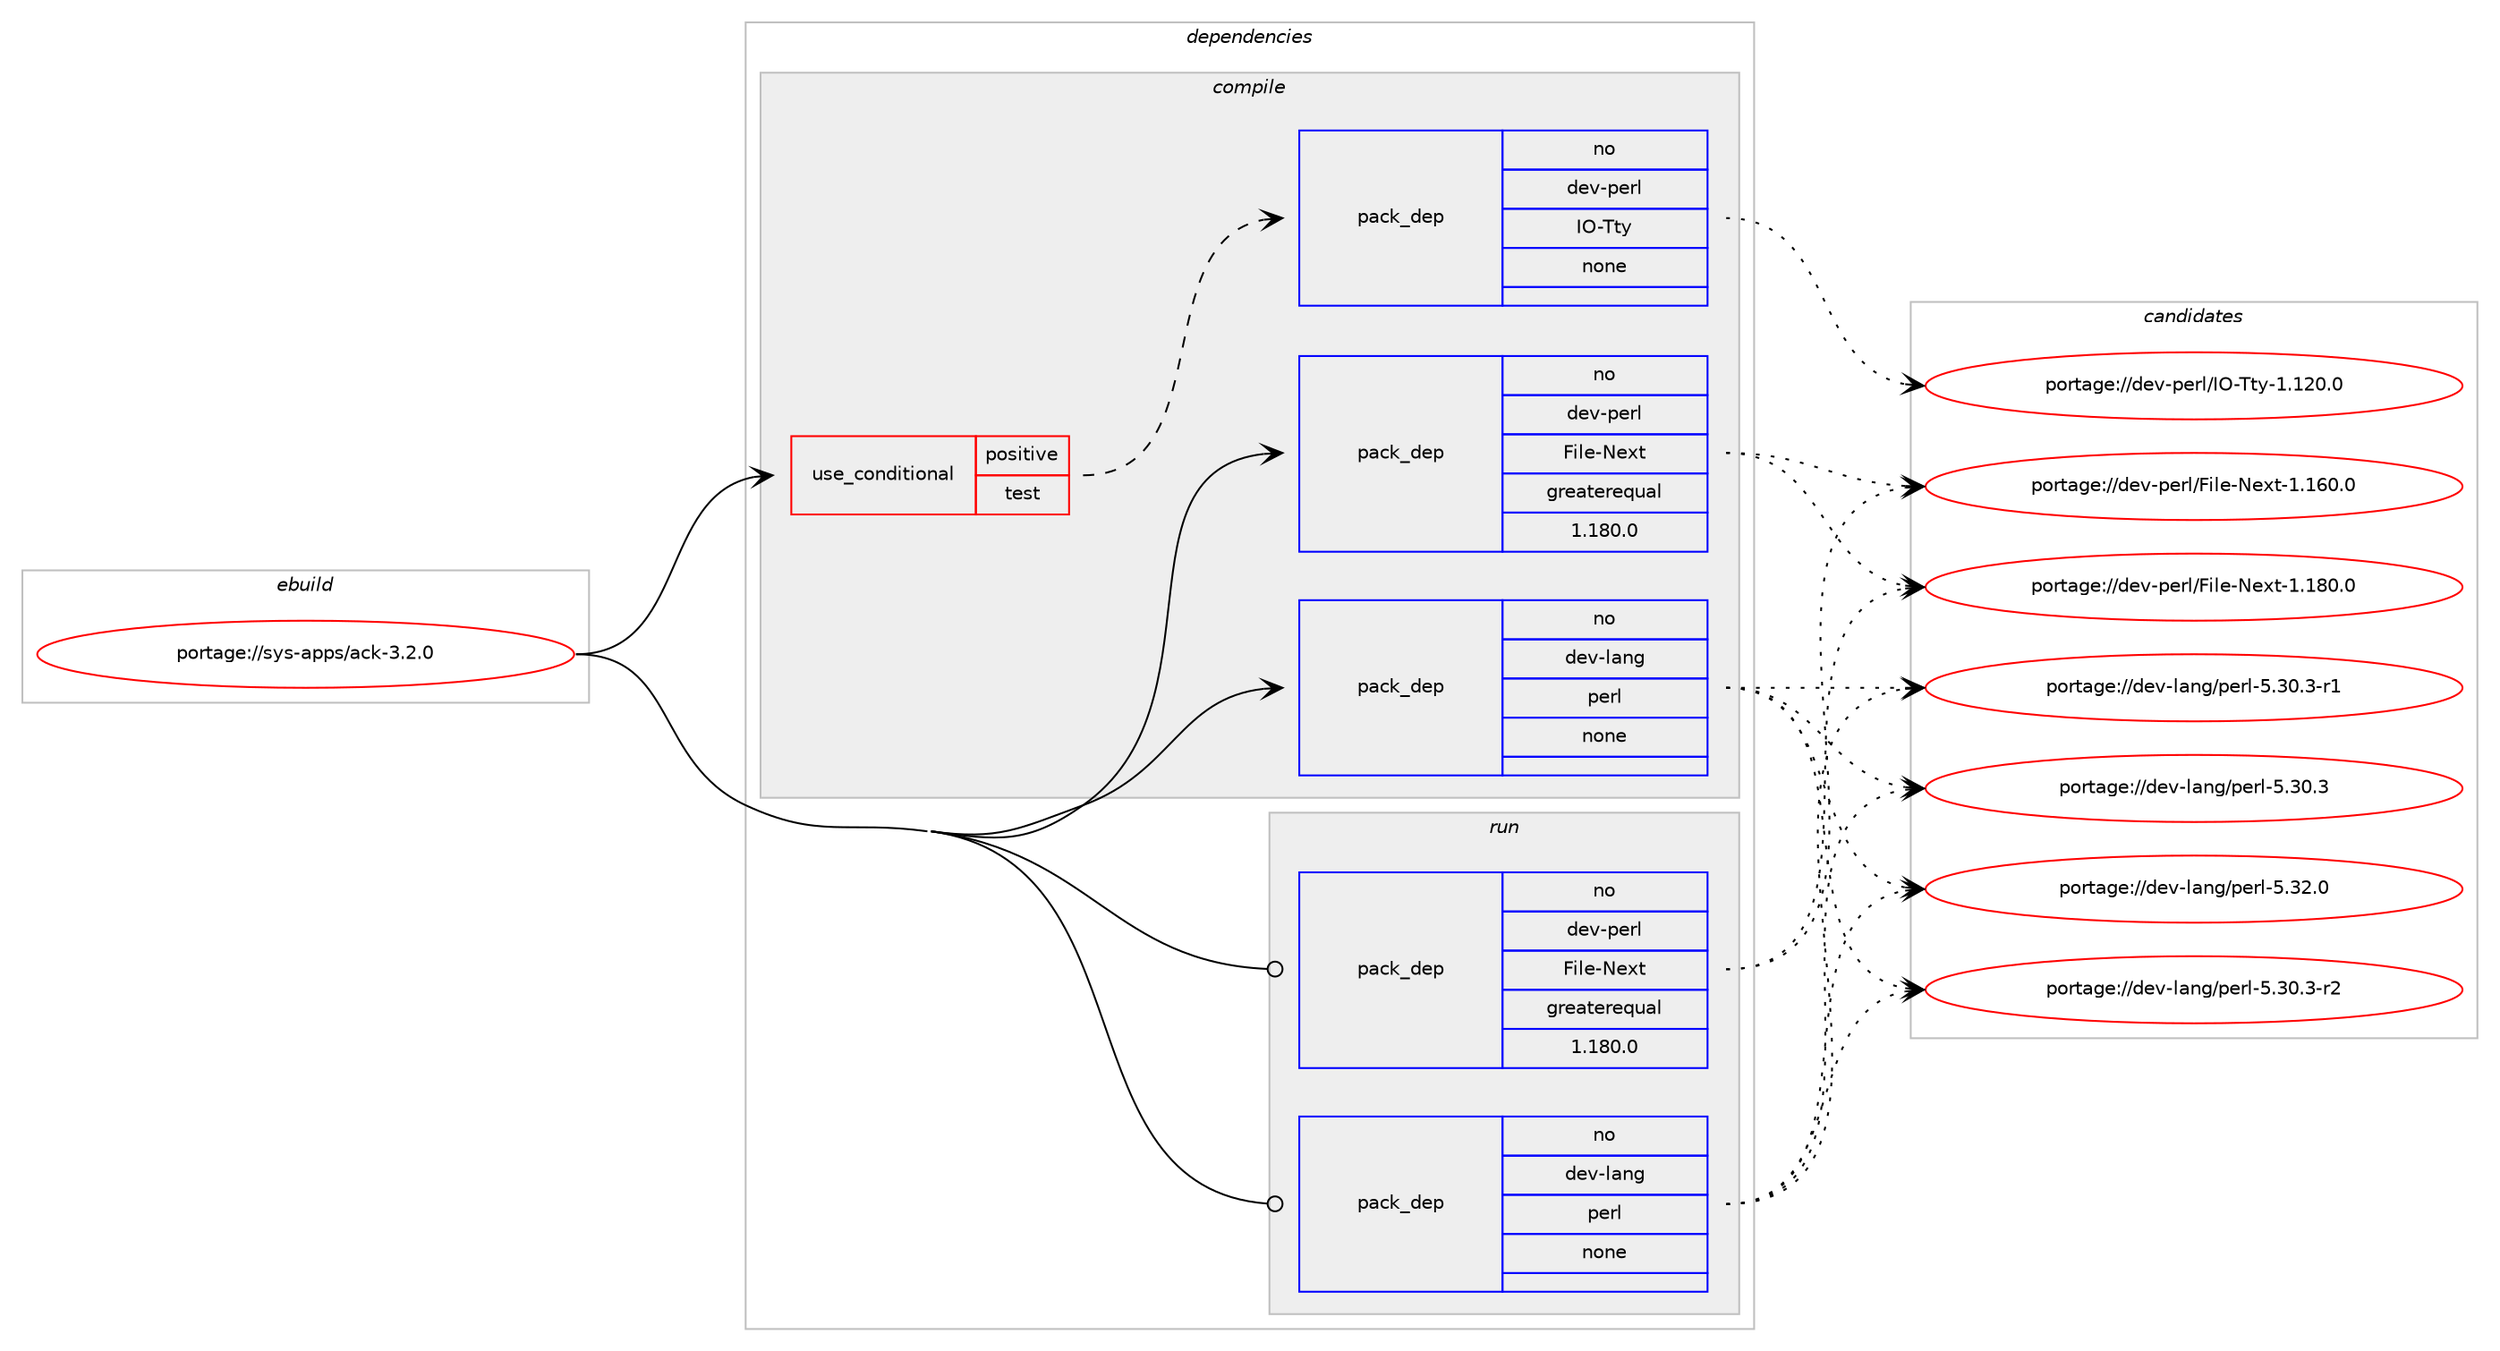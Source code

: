 digraph prolog {

# *************
# Graph options
# *************

newrank=true;
concentrate=true;
compound=true;
graph [rankdir=LR,fontname=Helvetica,fontsize=10,ranksep=1.5];#, ranksep=2.5, nodesep=0.2];
edge  [arrowhead=vee];
node  [fontname=Helvetica,fontsize=10];

# **********
# The ebuild
# **********

subgraph cluster_leftcol {
color=gray;
rank=same;
label=<<i>ebuild</i>>;
id [label="portage://sys-apps/ack-3.2.0", color=red, width=4, href="../sys-apps/ack-3.2.0.svg"];
}

# ****************
# The dependencies
# ****************

subgraph cluster_midcol {
color=gray;
label=<<i>dependencies</i>>;
subgraph cluster_compile {
fillcolor="#eeeeee";
style=filled;
label=<<i>compile</i>>;
subgraph cond386 {
dependency2871 [label=<<TABLE BORDER="0" CELLBORDER="1" CELLSPACING="0" CELLPADDING="4"><TR><TD ROWSPAN="3" CELLPADDING="10">use_conditional</TD></TR><TR><TD>positive</TD></TR><TR><TD>test</TD></TR></TABLE>>, shape=none, color=red];
subgraph pack2424 {
dependency2872 [label=<<TABLE BORDER="0" CELLBORDER="1" CELLSPACING="0" CELLPADDING="4" WIDTH="220"><TR><TD ROWSPAN="6" CELLPADDING="30">pack_dep</TD></TR><TR><TD WIDTH="110">no</TD></TR><TR><TD>dev-perl</TD></TR><TR><TD>IO-Tty</TD></TR><TR><TD>none</TD></TR><TR><TD></TD></TR></TABLE>>, shape=none, color=blue];
}
dependency2871:e -> dependency2872:w [weight=20,style="dashed",arrowhead="vee"];
}
id:e -> dependency2871:w [weight=20,style="solid",arrowhead="vee"];
subgraph pack2425 {
dependency2873 [label=<<TABLE BORDER="0" CELLBORDER="1" CELLSPACING="0" CELLPADDING="4" WIDTH="220"><TR><TD ROWSPAN="6" CELLPADDING="30">pack_dep</TD></TR><TR><TD WIDTH="110">no</TD></TR><TR><TD>dev-lang</TD></TR><TR><TD>perl</TD></TR><TR><TD>none</TD></TR><TR><TD></TD></TR></TABLE>>, shape=none, color=blue];
}
id:e -> dependency2873:w [weight=20,style="solid",arrowhead="vee"];
subgraph pack2426 {
dependency2874 [label=<<TABLE BORDER="0" CELLBORDER="1" CELLSPACING="0" CELLPADDING="4" WIDTH="220"><TR><TD ROWSPAN="6" CELLPADDING="30">pack_dep</TD></TR><TR><TD WIDTH="110">no</TD></TR><TR><TD>dev-perl</TD></TR><TR><TD>File-Next</TD></TR><TR><TD>greaterequal</TD></TR><TR><TD>1.180.0</TD></TR></TABLE>>, shape=none, color=blue];
}
id:e -> dependency2874:w [weight=20,style="solid",arrowhead="vee"];
}
subgraph cluster_compileandrun {
fillcolor="#eeeeee";
style=filled;
label=<<i>compile and run</i>>;
}
subgraph cluster_run {
fillcolor="#eeeeee";
style=filled;
label=<<i>run</i>>;
subgraph pack2427 {
dependency2875 [label=<<TABLE BORDER="0" CELLBORDER="1" CELLSPACING="0" CELLPADDING="4" WIDTH="220"><TR><TD ROWSPAN="6" CELLPADDING="30">pack_dep</TD></TR><TR><TD WIDTH="110">no</TD></TR><TR><TD>dev-lang</TD></TR><TR><TD>perl</TD></TR><TR><TD>none</TD></TR><TR><TD></TD></TR></TABLE>>, shape=none, color=blue];
}
id:e -> dependency2875:w [weight=20,style="solid",arrowhead="odot"];
subgraph pack2428 {
dependency2876 [label=<<TABLE BORDER="0" CELLBORDER="1" CELLSPACING="0" CELLPADDING="4" WIDTH="220"><TR><TD ROWSPAN="6" CELLPADDING="30">pack_dep</TD></TR><TR><TD WIDTH="110">no</TD></TR><TR><TD>dev-perl</TD></TR><TR><TD>File-Next</TD></TR><TR><TD>greaterequal</TD></TR><TR><TD>1.180.0</TD></TR></TABLE>>, shape=none, color=blue];
}
id:e -> dependency2876:w [weight=20,style="solid",arrowhead="odot"];
}
}

# **************
# The candidates
# **************

subgraph cluster_choices {
rank=same;
color=gray;
label=<<i>candidates</i>>;

subgraph choice2424 {
color=black;
nodesep=1;
choice1001011184511210111410847737945841161214549464950484648 [label="portage://dev-perl/IO-Tty-1.120.0", color=red, width=4,href="../dev-perl/IO-Tty-1.120.0.svg"];
dependency2872:e -> choice1001011184511210111410847737945841161214549464950484648:w [style=dotted,weight="100"];
}
subgraph choice2425 {
color=black;
nodesep=1;
choice10010111845108971101034711210111410845534651504648 [label="portage://dev-lang/perl-5.32.0", color=red, width=4,href="../dev-lang/perl-5.32.0.svg"];
choice100101118451089711010347112101114108455346514846514511450 [label="portage://dev-lang/perl-5.30.3-r2", color=red, width=4,href="../dev-lang/perl-5.30.3-r2.svg"];
choice100101118451089711010347112101114108455346514846514511449 [label="portage://dev-lang/perl-5.30.3-r1", color=red, width=4,href="../dev-lang/perl-5.30.3-r1.svg"];
choice10010111845108971101034711210111410845534651484651 [label="portage://dev-lang/perl-5.30.3", color=red, width=4,href="../dev-lang/perl-5.30.3.svg"];
dependency2873:e -> choice10010111845108971101034711210111410845534651504648:w [style=dotted,weight="100"];
dependency2873:e -> choice100101118451089711010347112101114108455346514846514511450:w [style=dotted,weight="100"];
dependency2873:e -> choice100101118451089711010347112101114108455346514846514511449:w [style=dotted,weight="100"];
dependency2873:e -> choice10010111845108971101034711210111410845534651484651:w [style=dotted,weight="100"];
}
subgraph choice2426 {
color=black;
nodesep=1;
choice10010111845112101114108477010510810145781011201164549464956484648 [label="portage://dev-perl/File-Next-1.180.0", color=red, width=4,href="../dev-perl/File-Next-1.180.0.svg"];
choice10010111845112101114108477010510810145781011201164549464954484648 [label="portage://dev-perl/File-Next-1.160.0", color=red, width=4,href="../dev-perl/File-Next-1.160.0.svg"];
dependency2874:e -> choice10010111845112101114108477010510810145781011201164549464956484648:w [style=dotted,weight="100"];
dependency2874:e -> choice10010111845112101114108477010510810145781011201164549464954484648:w [style=dotted,weight="100"];
}
subgraph choice2427 {
color=black;
nodesep=1;
choice10010111845108971101034711210111410845534651504648 [label="portage://dev-lang/perl-5.32.0", color=red, width=4,href="../dev-lang/perl-5.32.0.svg"];
choice100101118451089711010347112101114108455346514846514511450 [label="portage://dev-lang/perl-5.30.3-r2", color=red, width=4,href="../dev-lang/perl-5.30.3-r2.svg"];
choice100101118451089711010347112101114108455346514846514511449 [label="portage://dev-lang/perl-5.30.3-r1", color=red, width=4,href="../dev-lang/perl-5.30.3-r1.svg"];
choice10010111845108971101034711210111410845534651484651 [label="portage://dev-lang/perl-5.30.3", color=red, width=4,href="../dev-lang/perl-5.30.3.svg"];
dependency2875:e -> choice10010111845108971101034711210111410845534651504648:w [style=dotted,weight="100"];
dependency2875:e -> choice100101118451089711010347112101114108455346514846514511450:w [style=dotted,weight="100"];
dependency2875:e -> choice100101118451089711010347112101114108455346514846514511449:w [style=dotted,weight="100"];
dependency2875:e -> choice10010111845108971101034711210111410845534651484651:w [style=dotted,weight="100"];
}
subgraph choice2428 {
color=black;
nodesep=1;
choice10010111845112101114108477010510810145781011201164549464956484648 [label="portage://dev-perl/File-Next-1.180.0", color=red, width=4,href="../dev-perl/File-Next-1.180.0.svg"];
choice10010111845112101114108477010510810145781011201164549464954484648 [label="portage://dev-perl/File-Next-1.160.0", color=red, width=4,href="../dev-perl/File-Next-1.160.0.svg"];
dependency2876:e -> choice10010111845112101114108477010510810145781011201164549464956484648:w [style=dotted,weight="100"];
dependency2876:e -> choice10010111845112101114108477010510810145781011201164549464954484648:w [style=dotted,weight="100"];
}
}

}
